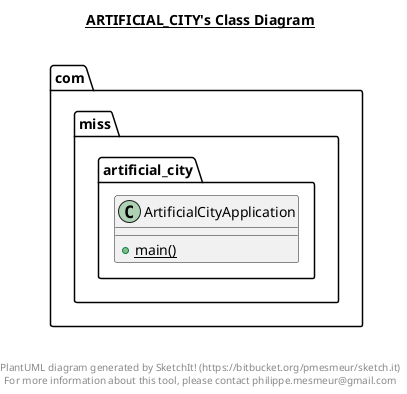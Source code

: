 @startuml

title __ARTIFICIAL_CITY's Class Diagram__\n

  package com.miss.artificial_city {
    class ArtificialCityApplication {
        {static} + main()
    }
  }
  



right footer


PlantUML diagram generated by SketchIt! (https://bitbucket.org/pmesmeur/sketch.it)
For more information about this tool, please contact philippe.mesmeur@gmail.com
endfooter

@enduml
